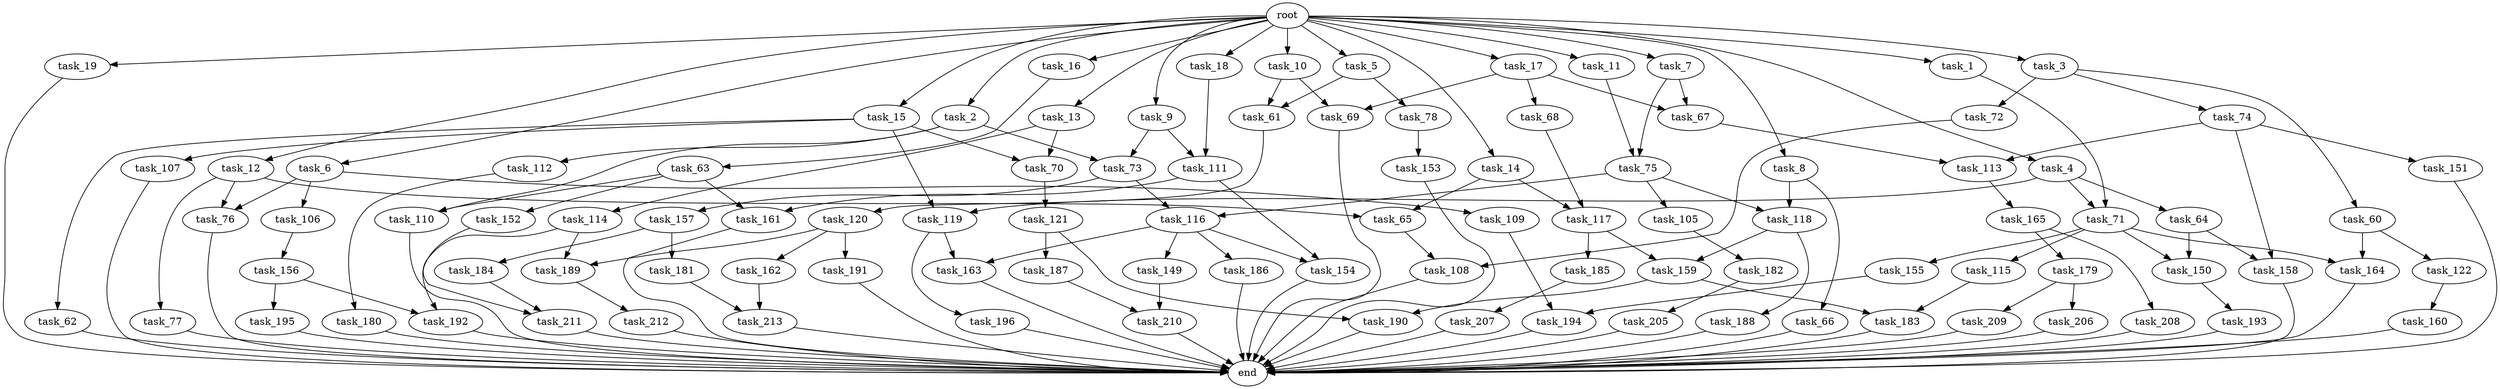 digraph G {
  root [size="0.000000"];
  task_1 [size="102.400000"];
  task_2 [size="102.400000"];
  task_3 [size="102.400000"];
  task_4 [size="102.400000"];
  task_5 [size="102.400000"];
  task_6 [size="102.400000"];
  task_7 [size="102.400000"];
  task_8 [size="102.400000"];
  task_9 [size="102.400000"];
  task_10 [size="102.400000"];
  task_11 [size="102.400000"];
  task_12 [size="102.400000"];
  task_13 [size="102.400000"];
  task_14 [size="102.400000"];
  task_15 [size="102.400000"];
  task_16 [size="102.400000"];
  task_17 [size="102.400000"];
  task_18 [size="102.400000"];
  task_19 [size="102.400000"];
  task_60 [size="21474836480.000000"];
  task_61 [size="107374182400.000000"];
  task_62 [size="54975581388.800003"];
  task_63 [size="54975581388.800003"];
  task_64 [size="21474836480.000000"];
  task_65 [size="76450417868.800003"];
  task_66 [size="30923764531.200001"];
  task_67 [size="58411555225.600006"];
  task_68 [size="54975581388.800003"];
  task_69 [size="140874927308.800018"];
  task_70 [size="76450417868.800003"];
  task_71 [size="52398601011.200005"];
  task_72 [size="21474836480.000000"];
  task_73 [size="35218731827.200005"];
  task_74 [size="21474836480.000000"];
  task_75 [size="6871947673.600000"];
  task_76 [size="97066260889.600006"];
  task_77 [size="54975581388.800003"];
  task_78 [size="21474836480.000000"];
  task_105 [size="42090679500.800003"];
  task_106 [size="42090679500.800003"];
  task_107 [size="54975581388.800003"];
  task_108 [size="77309411328.000000"];
  task_109 [size="42090679500.800003"];
  task_110 [size="35218731827.200005"];
  task_111 [size="63565515980.800003"];
  task_112 [size="13743895347.200001"];
  task_113 [size="34359738368.000000"];
  task_114 [size="21474836480.000000"];
  task_115 [size="3435973836.800000"];
  task_116 [size="111669149696.000000"];
  task_117 [size="63565515980.800003"];
  task_118 [size="73014444032.000000"];
  task_119 [size="76450417868.800003"];
  task_120 [size="69578470195.199997"];
  task_121 [size="54975581388.800003"];
  task_122 [size="85899345920.000000"];
  task_149 [size="85899345920.000000"];
  task_150 [size="73014444032.000000"];
  task_151 [size="30923764531.200001"];
  task_152 [size="21474836480.000000"];
  task_153 [size="21474836480.000000"];
  task_154 [size="155477816115.200012"];
  task_155 [size="3435973836.800000"];
  task_156 [size="3435973836.800000"];
  task_157 [size="69578470195.199997"];
  task_158 [size="100502234726.400009"];
  task_159 [size="27487790694.400002"];
  task_160 [size="21474836480.000000"];
  task_161 [size="91053306675.200012"];
  task_162 [size="69578470195.199997"];
  task_163 [size="89335319756.800003"];
  task_164 [size="89335319756.800003"];
  task_165 [size="13743895347.200001"];
  task_179 [size="21474836480.000000"];
  task_180 [size="85899345920.000000"];
  task_181 [size="54975581388.800003"];
  task_182 [size="69578470195.199997"];
  task_183 [size="58411555225.600006"];
  task_184 [size="54975581388.800003"];
  task_185 [size="13743895347.200001"];
  task_186 [size="85899345920.000000"];
  task_187 [size="69578470195.199997"];
  task_188 [size="13743895347.200001"];
  task_189 [size="91053306675.200012"];
  task_190 [size="124554051584.000000"];
  task_191 [size="69578470195.199997"];
  task_192 [size="76450417868.800003"];
  task_193 [size="21474836480.000000"];
  task_194 [size="45526653337.600006"];
  task_195 [size="54975581388.800003"];
  task_196 [size="3435973836.800000"];
  task_205 [size="21474836480.000000"];
  task_206 [size="54975581388.800003"];
  task_207 [size="42090679500.800003"];
  task_208 [size="21474836480.000000"];
  task_209 [size="54975581388.800003"];
  task_210 [size="73014444032.000000"];
  task_211 [size="68719476736.000000"];
  task_212 [size="13743895347.200001"];
  task_213 [size="91053306675.200012"];
  end [size="0.000000"];

  root -> task_1 [size="1.000000"];
  root -> task_2 [size="1.000000"];
  root -> task_3 [size="1.000000"];
  root -> task_4 [size="1.000000"];
  root -> task_5 [size="1.000000"];
  root -> task_6 [size="1.000000"];
  root -> task_7 [size="1.000000"];
  root -> task_8 [size="1.000000"];
  root -> task_9 [size="1.000000"];
  root -> task_10 [size="1.000000"];
  root -> task_11 [size="1.000000"];
  root -> task_12 [size="1.000000"];
  root -> task_13 [size="1.000000"];
  root -> task_14 [size="1.000000"];
  root -> task_15 [size="1.000000"];
  root -> task_16 [size="1.000000"];
  root -> task_17 [size="1.000000"];
  root -> task_18 [size="1.000000"];
  root -> task_19 [size="1.000000"];
  task_1 -> task_71 [size="301989888.000000"];
  task_2 -> task_73 [size="134217728.000000"];
  task_2 -> task_110 [size="134217728.000000"];
  task_2 -> task_112 [size="134217728.000000"];
  task_3 -> task_60 [size="209715200.000000"];
  task_3 -> task_72 [size="209715200.000000"];
  task_3 -> task_74 [size="209715200.000000"];
  task_4 -> task_64 [size="209715200.000000"];
  task_4 -> task_71 [size="209715200.000000"];
  task_4 -> task_119 [size="209715200.000000"];
  task_5 -> task_61 [size="209715200.000000"];
  task_5 -> task_78 [size="209715200.000000"];
  task_6 -> task_76 [size="411041792.000000"];
  task_6 -> task_106 [size="411041792.000000"];
  task_6 -> task_109 [size="411041792.000000"];
  task_7 -> task_67 [size="33554432.000000"];
  task_7 -> task_75 [size="33554432.000000"];
  task_8 -> task_66 [size="301989888.000000"];
  task_8 -> task_118 [size="301989888.000000"];
  task_9 -> task_73 [size="209715200.000000"];
  task_9 -> task_111 [size="209715200.000000"];
  task_10 -> task_61 [size="838860800.000000"];
  task_10 -> task_69 [size="838860800.000000"];
  task_11 -> task_75 [size="33554432.000000"];
  task_12 -> task_65 [size="536870912.000000"];
  task_12 -> task_76 [size="536870912.000000"];
  task_12 -> task_77 [size="536870912.000000"];
  task_13 -> task_70 [size="209715200.000000"];
  task_13 -> task_114 [size="209715200.000000"];
  task_14 -> task_65 [size="209715200.000000"];
  task_14 -> task_117 [size="209715200.000000"];
  task_15 -> task_62 [size="536870912.000000"];
  task_15 -> task_70 [size="536870912.000000"];
  task_15 -> task_107 [size="536870912.000000"];
  task_15 -> task_119 [size="536870912.000000"];
  task_16 -> task_63 [size="536870912.000000"];
  task_17 -> task_67 [size="536870912.000000"];
  task_17 -> task_68 [size="536870912.000000"];
  task_17 -> task_69 [size="536870912.000000"];
  task_18 -> task_111 [size="411041792.000000"];
  task_19 -> end [size="1.000000"];
  task_60 -> task_122 [size="838860800.000000"];
  task_60 -> task_164 [size="838860800.000000"];
  task_61 -> task_120 [size="679477248.000000"];
  task_62 -> end [size="1.000000"];
  task_63 -> task_110 [size="209715200.000000"];
  task_63 -> task_152 [size="209715200.000000"];
  task_63 -> task_161 [size="209715200.000000"];
  task_64 -> task_150 [size="679477248.000000"];
  task_64 -> task_158 [size="679477248.000000"];
  task_65 -> task_108 [size="679477248.000000"];
  task_66 -> end [size="1.000000"];
  task_67 -> task_113 [size="33554432.000000"];
  task_68 -> task_117 [size="411041792.000000"];
  task_69 -> end [size="1.000000"];
  task_70 -> task_121 [size="536870912.000000"];
  task_71 -> task_115 [size="33554432.000000"];
  task_71 -> task_150 [size="33554432.000000"];
  task_71 -> task_155 [size="33554432.000000"];
  task_71 -> task_164 [size="33554432.000000"];
  task_72 -> task_108 [size="75497472.000000"];
  task_73 -> task_116 [size="679477248.000000"];
  task_73 -> task_157 [size="679477248.000000"];
  task_74 -> task_113 [size="301989888.000000"];
  task_74 -> task_151 [size="301989888.000000"];
  task_74 -> task_158 [size="301989888.000000"];
  task_75 -> task_105 [size="411041792.000000"];
  task_75 -> task_116 [size="411041792.000000"];
  task_75 -> task_118 [size="411041792.000000"];
  task_76 -> end [size="1.000000"];
  task_77 -> end [size="1.000000"];
  task_78 -> task_153 [size="209715200.000000"];
  task_105 -> task_182 [size="679477248.000000"];
  task_106 -> task_156 [size="33554432.000000"];
  task_107 -> end [size="1.000000"];
  task_108 -> end [size="1.000000"];
  task_109 -> task_194 [size="33554432.000000"];
  task_110 -> end [size="1.000000"];
  task_111 -> task_154 [size="679477248.000000"];
  task_111 -> task_161 [size="679477248.000000"];
  task_112 -> task_180 [size="838860800.000000"];
  task_113 -> task_165 [size="134217728.000000"];
  task_114 -> task_189 [size="209715200.000000"];
  task_114 -> task_192 [size="209715200.000000"];
  task_115 -> task_183 [size="33554432.000000"];
  task_116 -> task_149 [size="838860800.000000"];
  task_116 -> task_154 [size="838860800.000000"];
  task_116 -> task_163 [size="838860800.000000"];
  task_116 -> task_186 [size="838860800.000000"];
  task_117 -> task_159 [size="134217728.000000"];
  task_117 -> task_185 [size="134217728.000000"];
  task_118 -> task_159 [size="134217728.000000"];
  task_118 -> task_188 [size="134217728.000000"];
  task_119 -> task_163 [size="33554432.000000"];
  task_119 -> task_196 [size="33554432.000000"];
  task_120 -> task_162 [size="679477248.000000"];
  task_120 -> task_189 [size="679477248.000000"];
  task_120 -> task_191 [size="679477248.000000"];
  task_121 -> task_187 [size="679477248.000000"];
  task_121 -> task_190 [size="679477248.000000"];
  task_122 -> task_160 [size="209715200.000000"];
  task_149 -> task_210 [size="679477248.000000"];
  task_150 -> task_193 [size="209715200.000000"];
  task_151 -> end [size="1.000000"];
  task_152 -> task_211 [size="134217728.000000"];
  task_153 -> end [size="1.000000"];
  task_154 -> end [size="1.000000"];
  task_155 -> task_194 [size="411041792.000000"];
  task_156 -> task_192 [size="536870912.000000"];
  task_156 -> task_195 [size="536870912.000000"];
  task_157 -> task_181 [size="536870912.000000"];
  task_157 -> task_184 [size="536870912.000000"];
  task_158 -> end [size="1.000000"];
  task_159 -> task_183 [size="536870912.000000"];
  task_159 -> task_190 [size="536870912.000000"];
  task_160 -> end [size="1.000000"];
  task_161 -> end [size="1.000000"];
  task_162 -> task_213 [size="209715200.000000"];
  task_163 -> end [size="1.000000"];
  task_164 -> end [size="1.000000"];
  task_165 -> task_179 [size="209715200.000000"];
  task_165 -> task_208 [size="209715200.000000"];
  task_179 -> task_206 [size="536870912.000000"];
  task_179 -> task_209 [size="536870912.000000"];
  task_180 -> end [size="1.000000"];
  task_181 -> task_213 [size="679477248.000000"];
  task_182 -> task_205 [size="209715200.000000"];
  task_183 -> end [size="1.000000"];
  task_184 -> task_211 [size="536870912.000000"];
  task_185 -> task_207 [size="411041792.000000"];
  task_186 -> end [size="1.000000"];
  task_187 -> task_210 [size="33554432.000000"];
  task_188 -> end [size="1.000000"];
  task_189 -> task_212 [size="134217728.000000"];
  task_190 -> end [size="1.000000"];
  task_191 -> end [size="1.000000"];
  task_192 -> end [size="1.000000"];
  task_193 -> end [size="1.000000"];
  task_194 -> end [size="1.000000"];
  task_195 -> end [size="1.000000"];
  task_196 -> end [size="1.000000"];
  task_205 -> end [size="1.000000"];
  task_206 -> end [size="1.000000"];
  task_207 -> end [size="1.000000"];
  task_208 -> end [size="1.000000"];
  task_209 -> end [size="1.000000"];
  task_210 -> end [size="1.000000"];
  task_211 -> end [size="1.000000"];
  task_212 -> end [size="1.000000"];
  task_213 -> end [size="1.000000"];
}

